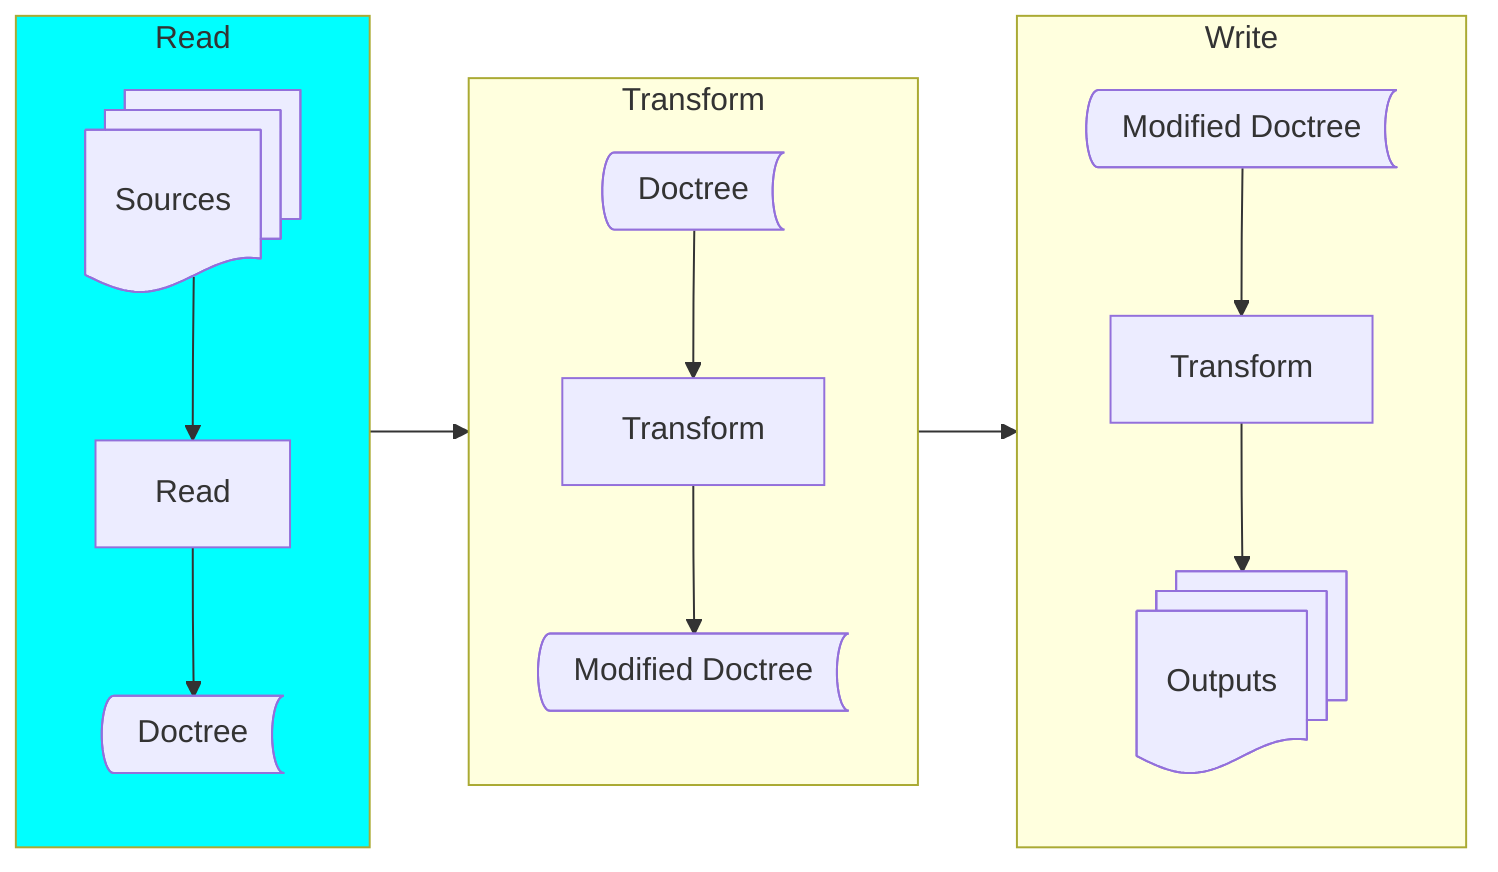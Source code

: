 flowchart LR
    subgraph Read
        direction TB
        S --> R
        R --> D1
    end
    subgraph Transform
        D2 --> T
        T --> D3
    end
    subgraph Write
        D4 --> W
        W --> O
    end
    Read --> Transform
    Transform --> Write
    S@{ shape: docs, label: "Sources" }
    R@{ shape: rect, label: "Read" }
    D1@{ shape: bow-rect, label: "Doctree" }
    D2@{ shape: bow-rect, label: "Doctree" }
    T@{ shape: rect, label: "Transform" }
    D3@{ shape: bow-rect, label: "Modified Doctree" }
    D4@{ shape: bow-rect, label: "Modified Doctree" }
    W@{ shape: rect, label: "Transform" }
    O@{ shape: docs, label: "Outputs" }
    style Read fill:aqua;